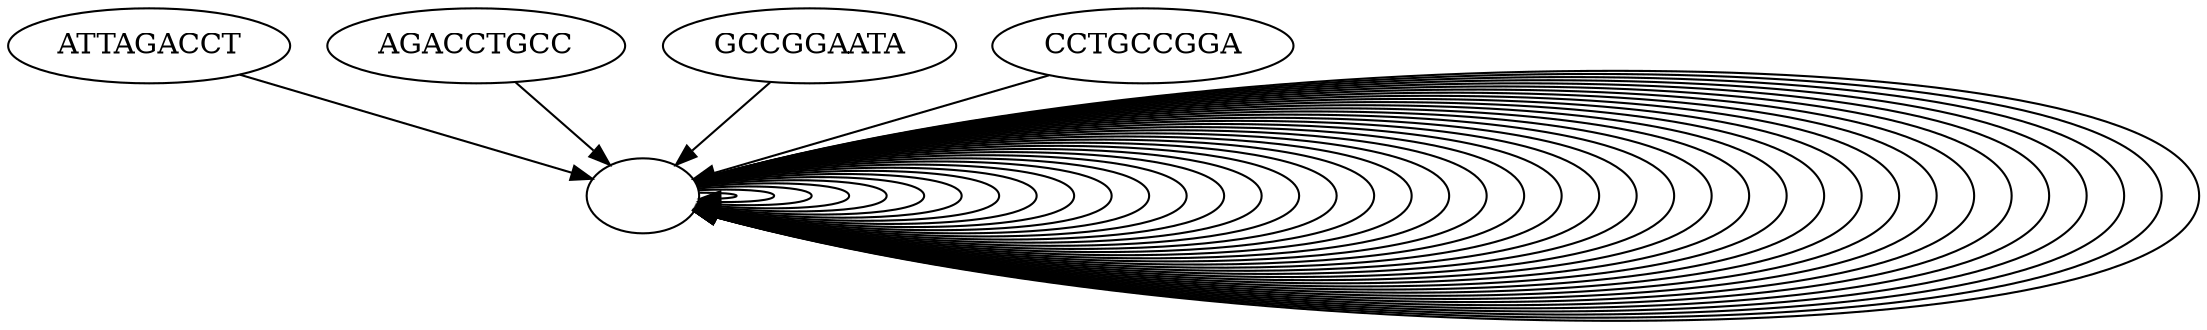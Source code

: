 // DeBruijn graph
digraph {
	"" [label=""]
	ATTAGACCT [label=ATTAGACCT]
	AGACCTGCC [label=AGACCTGCC]
	GCCGGAATA [label=GCCGGAATA]
	CCTGCCGGA [label=CCTGCCGGA]
		"" -> ""
		"" -> ""
		"" -> ""
		"" -> ""
		"" -> ""
		"" -> ""
		"" -> ""
		"" -> ""
		"" -> ""
		"" -> ""
		"" -> ""
		"" -> ""
		"" -> ""
		"" -> ""
		"" -> ""
		"" -> ""
		"" -> ""
		"" -> ""
		"" -> ""
		"" -> ""
		"" -> ""
		"" -> ""
		"" -> ""
		"" -> ""
		"" -> ""
		"" -> ""
		"" -> ""
		"" -> ""
		"" -> ""
		"" -> ""
		"" -> ""
		"" -> ""
		"" -> ""
		"" -> ""
		"" -> ""
		"" -> ""
		"" -> ""
		"" -> ""
		"" -> ""
		"" -> ""
		ATTAGACCT -> ""
		AGACCTGCC -> ""
		GCCGGAATA -> ""
		CCTGCCGGA -> ""
}